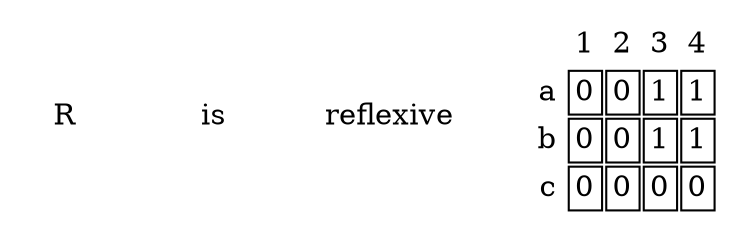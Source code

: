 graph matrix_25 {
	node [shape=none]
R is reflexive
	tab [label=<<TABLE color="white"><TR><TD color="white"></TD><TD color="white">1</TD><TD color="white">2</TD><TD color="white">3</TD><TD color="white">4</TD></TR><TR><TD color="white">a</TD><TD color="black">0</TD><TD color="black">0</TD><TD color="black">1</TD><TD color="black">1</TD></TR><TR><TD color="white">b</TD><TD color="black">0</TD><TD color="black">0</TD><TD color="black">1</TD><TD color="black">1</TD></TR><TR><TD color="white">c</TD><TD color="black">0</TD><TD color="black">0</TD><TD color="black">0</TD><TD color="black">0</TD></TR></TABLE>>]
}
